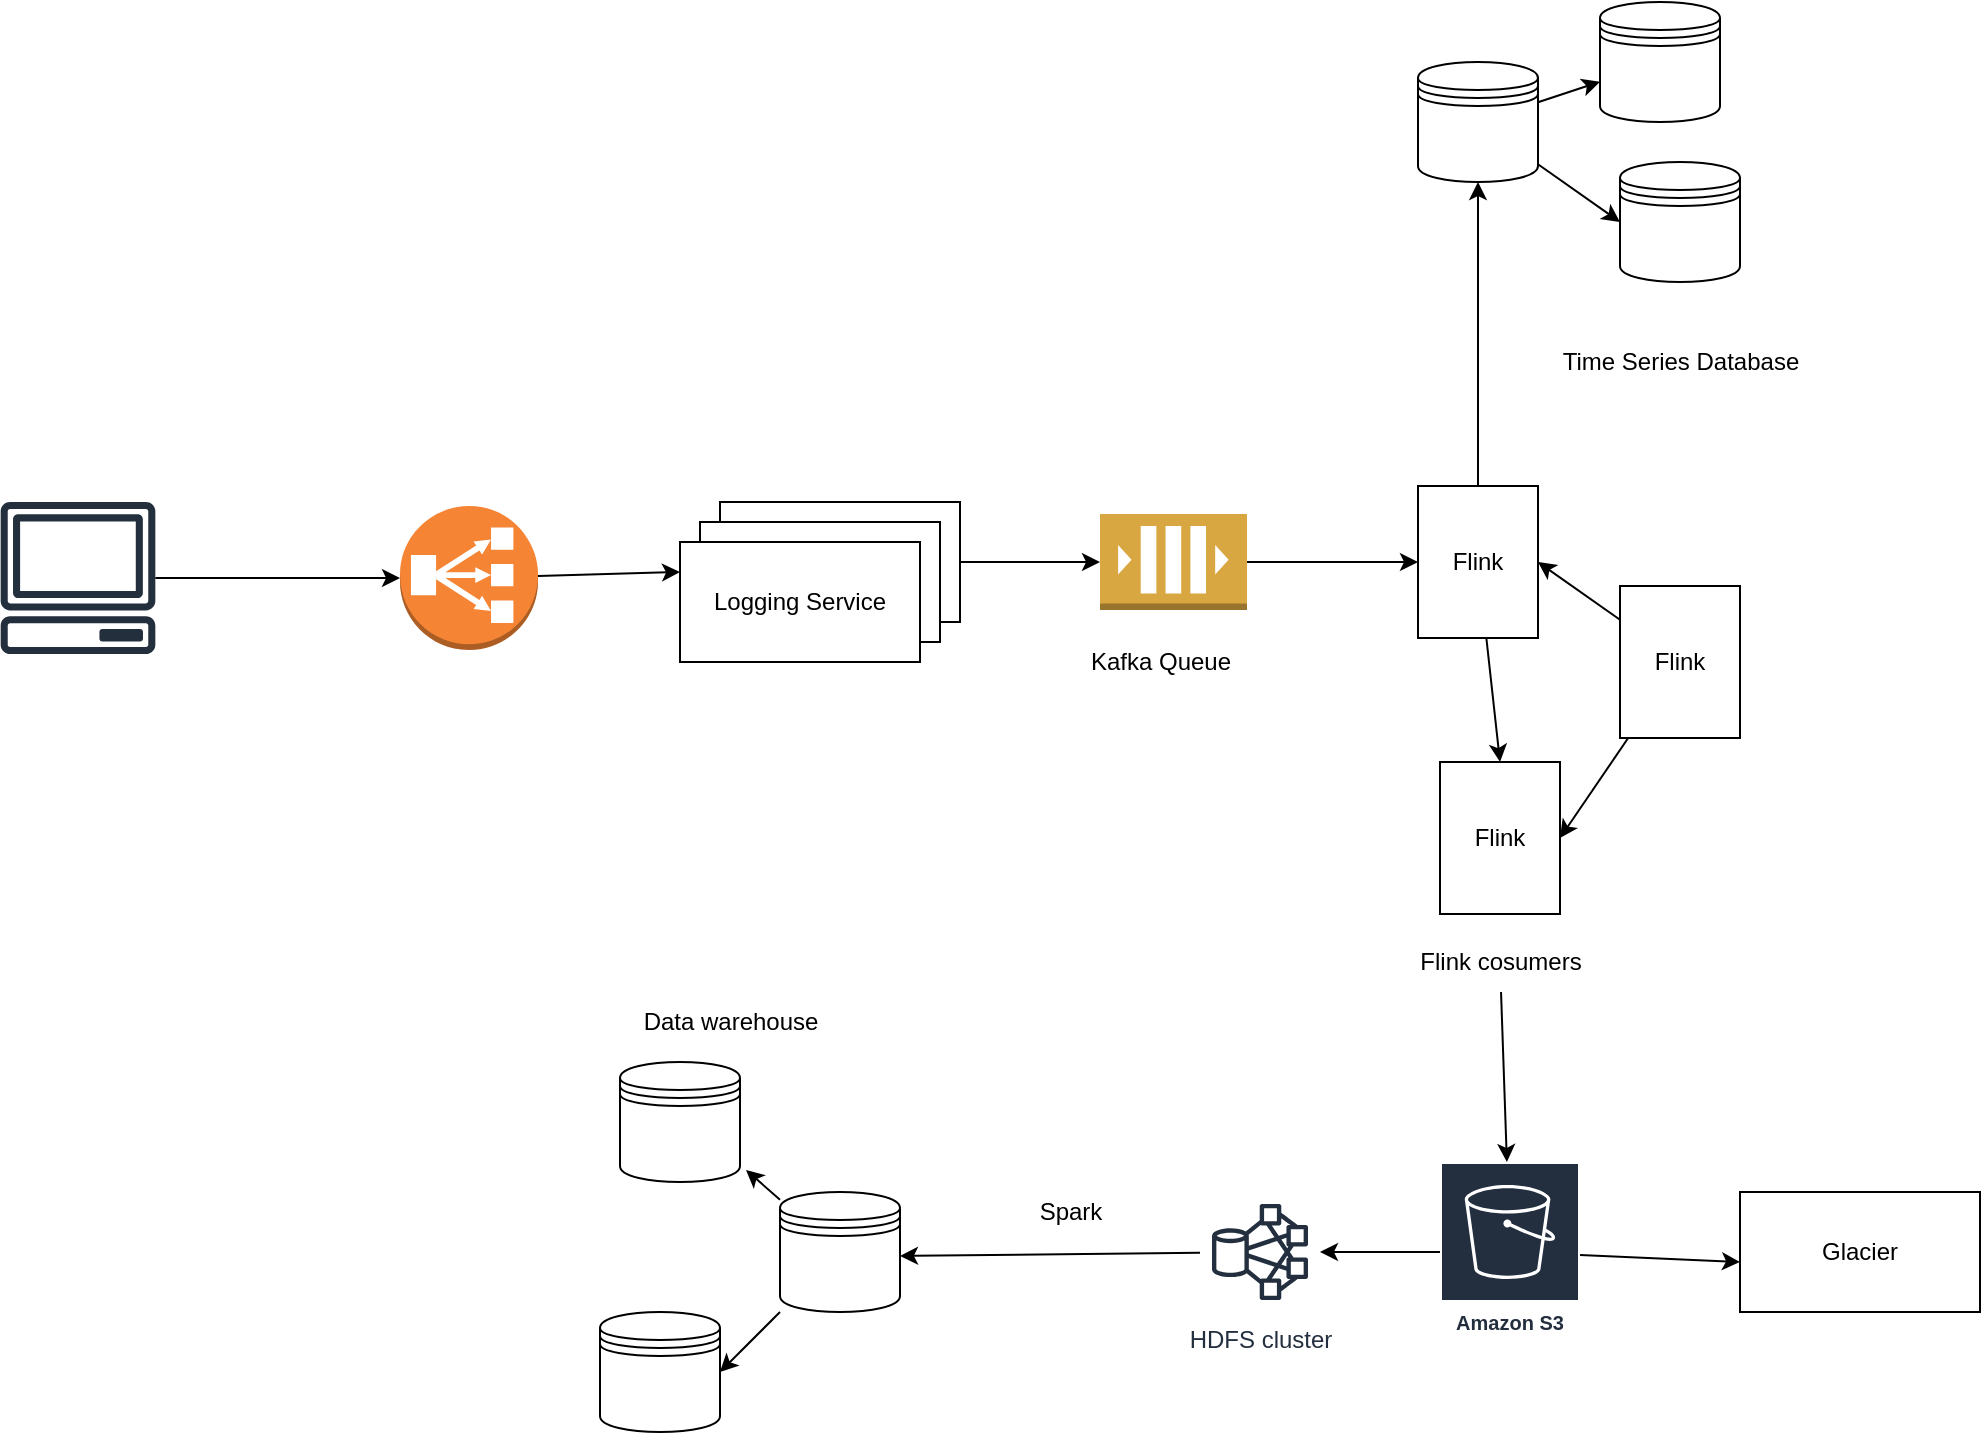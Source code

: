 <mxfile>
    <diagram id="TcnsAOuFAYjOUj2gtYv0" name="Page-1">
        <mxGraphModel dx="724" dy="1187" grid="1" gridSize="10" guides="1" tooltips="1" connect="1" arrows="1" fold="1" page="1" pageScale="1" pageWidth="1169" pageHeight="1654" math="0" shadow="0">
            <root>
                <mxCell id="0"/>
                <mxCell id="1" parent="0"/>
                <mxCell id="3" style="edgeStyle=none;html=1;" edge="1" parent="1" source="2" target="4">
                    <mxGeometry relative="1" as="geometry">
                        <mxPoint x="200" y="338" as="targetPoint"/>
                    </mxGeometry>
                </mxCell>
                <mxCell id="2" value="" style="sketch=0;outlineConnect=0;fontColor=#232F3E;gradientColor=none;fillColor=#232F3D;strokeColor=none;dashed=0;verticalLabelPosition=bottom;verticalAlign=top;align=center;html=1;fontSize=12;fontStyle=0;aspect=fixed;pointerEvents=1;shape=mxgraph.aws4.client;" vertex="1" parent="1">
                    <mxGeometry x="50" y="300" width="78" height="76" as="geometry"/>
                </mxCell>
                <mxCell id="8" style="edgeStyle=none;html=1;entryX=0;entryY=0.25;entryDx=0;entryDy=0;" edge="1" parent="1" source="4" target="7">
                    <mxGeometry relative="1" as="geometry"/>
                </mxCell>
                <mxCell id="4" value="" style="outlineConnect=0;dashed=0;verticalLabelPosition=bottom;verticalAlign=top;align=center;html=1;shape=mxgraph.aws3.classic_load_balancer;fillColor=#F58534;gradientColor=none;" vertex="1" parent="1">
                    <mxGeometry x="250" y="302" width="69" height="72" as="geometry"/>
                </mxCell>
                <mxCell id="9" style="edgeStyle=none;html=1;" edge="1" parent="1" source="5" target="10">
                    <mxGeometry relative="1" as="geometry">
                        <mxPoint x="580" y="330" as="targetPoint"/>
                    </mxGeometry>
                </mxCell>
                <mxCell id="5" value="" style="rounded=0;whiteSpace=wrap;html=1;" vertex="1" parent="1">
                    <mxGeometry x="410" y="300" width="120" height="60" as="geometry"/>
                </mxCell>
                <mxCell id="6" value="" style="rounded=0;whiteSpace=wrap;html=1;" vertex="1" parent="1">
                    <mxGeometry x="400" y="310" width="120" height="60" as="geometry"/>
                </mxCell>
                <mxCell id="7" value="Logging Service" style="rounded=0;whiteSpace=wrap;html=1;" vertex="1" parent="1">
                    <mxGeometry x="390" y="320" width="120" height="60" as="geometry"/>
                </mxCell>
                <mxCell id="14" style="edgeStyle=none;html=1;" edge="1" parent="1" source="10" target="15">
                    <mxGeometry relative="1" as="geometry">
                        <mxPoint x="760" y="330" as="targetPoint"/>
                    </mxGeometry>
                </mxCell>
                <mxCell id="10" value="" style="outlineConnect=0;dashed=0;verticalLabelPosition=bottom;verticalAlign=top;align=center;html=1;shape=mxgraph.aws3.queue;fillColor=#D9A741;gradientColor=none;" vertex="1" parent="1">
                    <mxGeometry x="600" y="306" width="73.5" height="48" as="geometry"/>
                </mxCell>
                <mxCell id="13" value="Kafka Queue" style="text;html=1;align=center;verticalAlign=middle;resizable=0;points=[];autosize=1;strokeColor=none;fillColor=none;" vertex="1" parent="1">
                    <mxGeometry x="585" y="365" width="90" height="30" as="geometry"/>
                </mxCell>
                <mxCell id="18" style="edgeStyle=none;html=1;entryX=0.5;entryY=0;entryDx=0;entryDy=0;" edge="1" parent="1" source="15" target="17">
                    <mxGeometry relative="1" as="geometry"/>
                </mxCell>
                <mxCell id="22" style="edgeStyle=none;html=1;" edge="1" parent="1" source="15" target="23">
                    <mxGeometry relative="1" as="geometry">
                        <mxPoint x="789" y="160" as="targetPoint"/>
                    </mxGeometry>
                </mxCell>
                <mxCell id="15" value="Flink" style="rounded=0;whiteSpace=wrap;html=1;" vertex="1" parent="1">
                    <mxGeometry x="759" y="292" width="60" height="76" as="geometry"/>
                </mxCell>
                <mxCell id="19" style="edgeStyle=none;html=1;entryX=1;entryY=0.5;entryDx=0;entryDy=0;" edge="1" parent="1" source="16" target="15">
                    <mxGeometry relative="1" as="geometry"/>
                </mxCell>
                <mxCell id="20" style="edgeStyle=none;html=1;entryX=1;entryY=0.5;entryDx=0;entryDy=0;" edge="1" parent="1" source="16" target="17">
                    <mxGeometry relative="1" as="geometry"/>
                </mxCell>
                <mxCell id="16" value="Flink" style="rounded=0;whiteSpace=wrap;html=1;" vertex="1" parent="1">
                    <mxGeometry x="860" y="342" width="60" height="76" as="geometry"/>
                </mxCell>
                <mxCell id="17" value="Flink" style="rounded=0;whiteSpace=wrap;html=1;" vertex="1" parent="1">
                    <mxGeometry x="770" y="430" width="60" height="76" as="geometry"/>
                </mxCell>
                <mxCell id="29" style="edgeStyle=none;html=1;" edge="1" parent="1" source="21" target="30">
                    <mxGeometry relative="1" as="geometry">
                        <mxPoint x="800" y="640" as="targetPoint"/>
                    </mxGeometry>
                </mxCell>
                <mxCell id="21" value="Flink cosumers" style="text;html=1;align=center;verticalAlign=middle;resizable=0;points=[];autosize=1;strokeColor=none;fillColor=none;" vertex="1" parent="1">
                    <mxGeometry x="750" y="515" width="100" height="30" as="geometry"/>
                </mxCell>
                <mxCell id="26" style="edgeStyle=none;html=1;" edge="1" parent="1" source="23" target="25">
                    <mxGeometry relative="1" as="geometry"/>
                </mxCell>
                <mxCell id="27" style="edgeStyle=none;html=1;entryX=0;entryY=0.5;entryDx=0;entryDy=0;" edge="1" parent="1" source="23" target="24">
                    <mxGeometry relative="1" as="geometry"/>
                </mxCell>
                <mxCell id="23" value="" style="shape=datastore;whiteSpace=wrap;html=1;" vertex="1" parent="1">
                    <mxGeometry x="759" y="80" width="60" height="60" as="geometry"/>
                </mxCell>
                <mxCell id="24" value="" style="shape=datastore;whiteSpace=wrap;html=1;" vertex="1" parent="1">
                    <mxGeometry x="860" y="130" width="60" height="60" as="geometry"/>
                </mxCell>
                <mxCell id="25" value="" style="shape=datastore;whiteSpace=wrap;html=1;" vertex="1" parent="1">
                    <mxGeometry x="850" y="50" width="60" height="60" as="geometry"/>
                </mxCell>
                <mxCell id="28" value="Time Series Database" style="text;html=1;align=center;verticalAlign=middle;resizable=0;points=[];autosize=1;strokeColor=none;fillColor=none;" vertex="1" parent="1">
                    <mxGeometry x="820" y="215" width="140" height="30" as="geometry"/>
                </mxCell>
                <mxCell id="31" style="edgeStyle=none;html=1;" edge="1" parent="1" source="30">
                    <mxGeometry relative="1" as="geometry">
                        <mxPoint x="920" y="680" as="targetPoint"/>
                    </mxGeometry>
                </mxCell>
                <mxCell id="33" style="edgeStyle=none;html=1;" edge="1" parent="1" source="30" target="34">
                    <mxGeometry relative="1" as="geometry">
                        <mxPoint x="710" y="675" as="targetPoint"/>
                    </mxGeometry>
                </mxCell>
                <mxCell id="30" value="Amazon S3" style="sketch=0;outlineConnect=0;fontColor=#232F3E;gradientColor=none;strokeColor=#ffffff;fillColor=#232F3E;dashed=0;verticalLabelPosition=middle;verticalAlign=bottom;align=center;html=1;whiteSpace=wrap;fontSize=10;fontStyle=1;spacing=3;shape=mxgraph.aws4.productIcon;prIcon=mxgraph.aws4.s3;" vertex="1" parent="1">
                    <mxGeometry x="770" y="630" width="70" height="90" as="geometry"/>
                </mxCell>
                <mxCell id="32" value="Glacier" style="rounded=0;whiteSpace=wrap;html=1;" vertex="1" parent="1">
                    <mxGeometry x="920" y="645" width="120" height="60" as="geometry"/>
                </mxCell>
                <mxCell id="35" style="edgeStyle=none;html=1;" edge="1" parent="1" source="34">
                    <mxGeometry relative="1" as="geometry">
                        <mxPoint x="500" y="677" as="targetPoint"/>
                    </mxGeometry>
                </mxCell>
                <mxCell id="34" value="HDFS cluster" style="sketch=0;outlineConnect=0;fontColor=#232F3E;gradientColor=none;strokeColor=#232F3E;fillColor=#ffffff;dashed=0;verticalLabelPosition=bottom;verticalAlign=top;align=center;html=1;fontSize=12;fontStyle=0;aspect=fixed;shape=mxgraph.aws4.resourceIcon;resIcon=mxgraph.aws4.hdfs_cluster;" vertex="1" parent="1">
                    <mxGeometry x="650" y="645" width="60" height="60" as="geometry"/>
                </mxCell>
                <mxCell id="37" value="Spark" style="text;html=1;align=center;verticalAlign=middle;resizable=0;points=[];autosize=1;strokeColor=none;fillColor=none;" vertex="1" parent="1">
                    <mxGeometry x="560" y="640" width="50" height="30" as="geometry"/>
                </mxCell>
                <mxCell id="41" style="edgeStyle=none;html=1;entryX=1.05;entryY=0.9;entryDx=0;entryDy=0;entryPerimeter=0;" edge="1" parent="1" source="38" target="39">
                    <mxGeometry relative="1" as="geometry"/>
                </mxCell>
                <mxCell id="42" style="edgeStyle=none;html=1;entryX=1;entryY=0.5;entryDx=0;entryDy=0;" edge="1" parent="1" source="38" target="40">
                    <mxGeometry relative="1" as="geometry"/>
                </mxCell>
                <mxCell id="38" value="" style="shape=datastore;whiteSpace=wrap;html=1;" vertex="1" parent="1">
                    <mxGeometry x="440" y="645" width="60" height="60" as="geometry"/>
                </mxCell>
                <mxCell id="39" value="" style="shape=datastore;whiteSpace=wrap;html=1;" vertex="1" parent="1">
                    <mxGeometry x="360" y="580" width="60" height="60" as="geometry"/>
                </mxCell>
                <mxCell id="40" value="" style="shape=datastore;whiteSpace=wrap;html=1;" vertex="1" parent="1">
                    <mxGeometry x="350" y="705" width="60" height="60" as="geometry"/>
                </mxCell>
                <mxCell id="43" value="Data warehouse" style="text;html=1;align=center;verticalAlign=middle;resizable=0;points=[];autosize=1;strokeColor=none;fillColor=none;" vertex="1" parent="1">
                    <mxGeometry x="360" y="545" width="110" height="30" as="geometry"/>
                </mxCell>
            </root>
        </mxGraphModel>
    </diagram>
</mxfile>